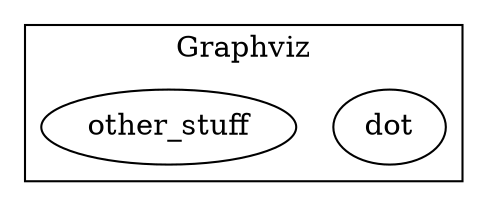 // @BAKE dot -Tpng $@ -o $*.png
digraph G {
    subgraph cluster_0 {
        label = "Graphviz";
        dot;
        other_stuff;
    }
}
